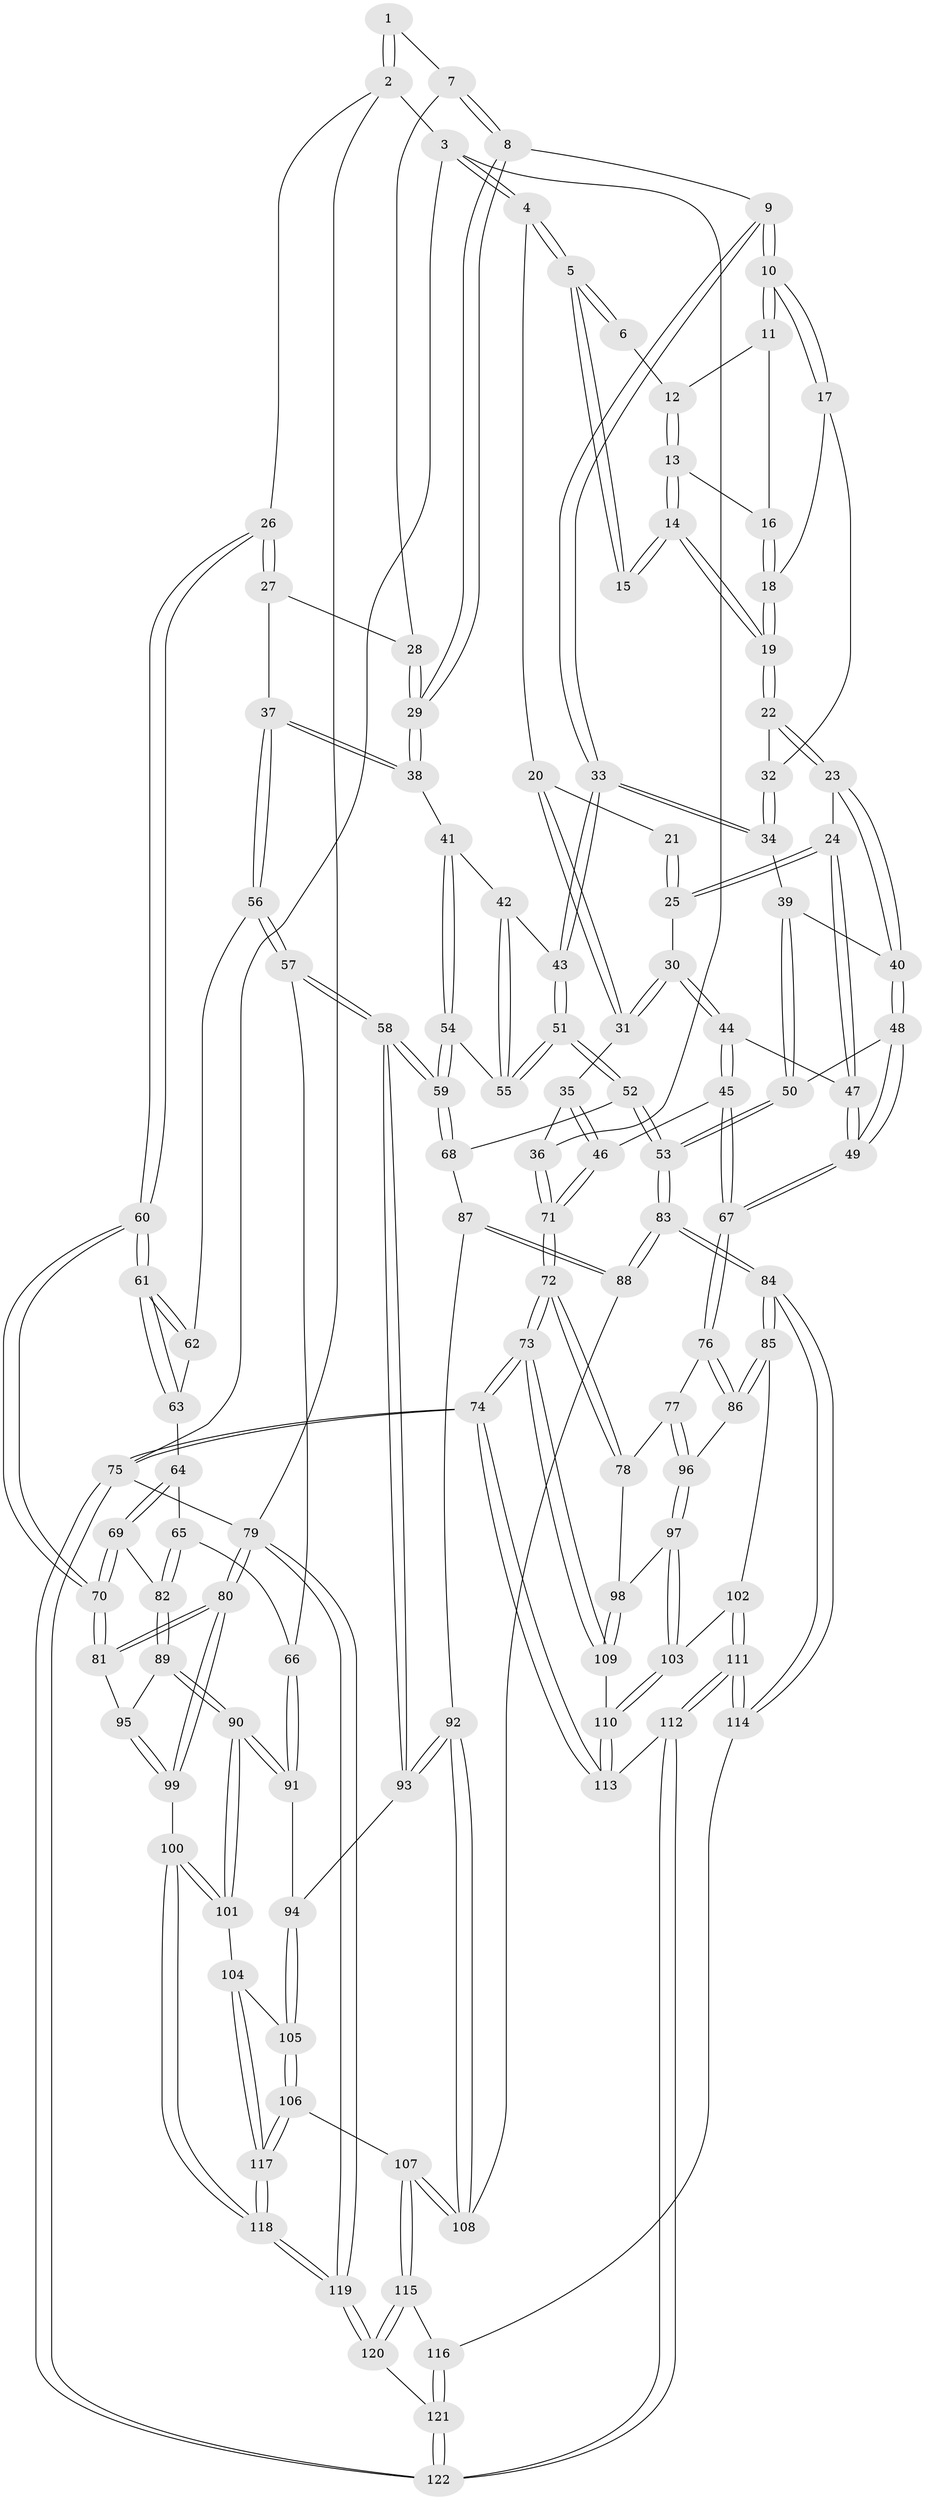 // coarse degree distribution, {4: 0.4594594594594595, 5: 0.3783783783783784, 6: 0.05405405405405406, 3: 0.10810810810810811}
// Generated by graph-tools (version 1.1) at 2025/24/03/03/25 07:24:35]
// undirected, 122 vertices, 302 edges
graph export_dot {
graph [start="1"]
  node [color=gray90,style=filled];
  1 [pos="+0.6730309341183511+0"];
  2 [pos="+1+0"];
  3 [pos="+0+0"];
  4 [pos="+0+0"];
  5 [pos="+0.04164245309212308+0"];
  6 [pos="+0.33736923261977253+0"];
  7 [pos="+0.6304842884463512+0.07543592663656845"];
  8 [pos="+0.6067562954441271+0.13493977508346452"];
  9 [pos="+0.5563676273794734+0.14277984008397873"];
  10 [pos="+0.5143542060188946+0.1335387166957615"];
  11 [pos="+0.41277943227747144+0.02079412688075596"];
  12 [pos="+0.36864497275587654+0"];
  13 [pos="+0.2973737850687736+0.10056412811698062"];
  14 [pos="+0.25979957967761425+0.142831497503606"];
  15 [pos="+0.23414224953040477+0.12128867475880843"];
  16 [pos="+0.3657725571175083+0.08792181788216018"];
  17 [pos="+0.473870646975632+0.14897821335228295"];
  18 [pos="+0.3787463648793487+0.13413916701535816"];
  19 [pos="+0.2720242703281454+0.1744685204368589"];
  20 [pos="+0.08278669819872743+0.15349457640029235"];
  21 [pos="+0.15474840993775218+0.14305888704985698"];
  22 [pos="+0.27281711825176613+0.18785067888311702"];
  23 [pos="+0.2606496883335312+0.232762724841913"];
  24 [pos="+0.21893129488163837+0.24926282786251996"];
  25 [pos="+0.17581316498072072+0.2454359184302221"];
  26 [pos="+1+0"];
  27 [pos="+1+0.06356026619618224"];
  28 [pos="+0.8474917638932402+0.07981574931857864"];
  29 [pos="+0.662927204394743+0.210675464999472"];
  30 [pos="+0.09285432941765213+0.2445205097792354"];
  31 [pos="+0.0876793674482476+0.24125202801533072"];
  32 [pos="+0.40753751578511827+0.2074280929176192"];
  33 [pos="+0.45690704493059836+0.3333474495251717"];
  34 [pos="+0.39835093911220765+0.2956195120251128"];
  35 [pos="+0.06309142101316409+0.2509237890235681"];
  36 [pos="+0+0.22286536280566116"];
  37 [pos="+0.7735947580245749+0.28241281983028793"];
  38 [pos="+0.6859107311400188+0.24619705928329452"];
  39 [pos="+0.36402993860104305+0.296103097748198"];
  40 [pos="+0.2674544841481938+0.24235769216483216"];
  41 [pos="+0.6772192572694827+0.2576645995118889"];
  42 [pos="+0.6116247080871181+0.3003745132147148"];
  43 [pos="+0.46104225638058494+0.34467012920618634"];
  44 [pos="+0.10865544660563033+0.308291513437448"];
  45 [pos="+0.008137084345255792+0.4427467470019234"];
  46 [pos="+0+0.4359784923794845"];
  47 [pos="+0.1701575182321818+0.3795039257157978"];
  48 [pos="+0.27581471987826794+0.45915861818734427"];
  49 [pos="+0.1856479576583507+0.47026709243725084"];
  50 [pos="+0.2846456163814531+0.4609783211724325"];
  51 [pos="+0.46665946509429646+0.42989847909564327"];
  52 [pos="+0.45139146456289747+0.46533089746410805"];
  53 [pos="+0.37717881895990996+0.5036300431182351"];
  54 [pos="+0.6247329769766763+0.4102437647169586"];
  55 [pos="+0.5333812141970354+0.40931798875344316"];
  56 [pos="+0.7882609096285786+0.31133828112028433"];
  57 [pos="+0.7202369202464683+0.49938103043879134"];
  58 [pos="+0.6876495933631741+0.5115039625465102"];
  59 [pos="+0.6776899616965063+0.5057199952400636"];
  60 [pos="+1+0.3329407132760643"];
  61 [pos="+1+0.33932679395700577"];
  62 [pos="+0.791713917594542+0.3135058997794541"];
  63 [pos="+0.8762092555678134+0.42275141915189735"];
  64 [pos="+0.8763758879347171+0.42543219477185634"];
  65 [pos="+0.862536128940201+0.510904924573898"];
  66 [pos="+0.7764871163876353+0.5220355069867719"];
  67 [pos="+0.13905736340873184+0.5016256633141354"];
  68 [pos="+0.5112635226011795+0.5047837473562444"];
  69 [pos="+1+0.5079285466538827"];
  70 [pos="+1+0.4973451456212618"];
  71 [pos="+0+0.43660505577589237"];
  72 [pos="+0+0.6311347406209513"];
  73 [pos="+0+0.8142134636323585"];
  74 [pos="+0+0.8523103245169021"];
  75 [pos="+0+1"];
  76 [pos="+0.13897802040036128+0.5025174694022287"];
  77 [pos="+0.07878805362647488+0.6019970853485256"];
  78 [pos="+0+0.6287129448937904"];
  79 [pos="+1+1"];
  80 [pos="+1+0.8312866072348286"];
  81 [pos="+1+0.545102128978401"];
  82 [pos="+0.8932784467784828+0.5360483833262352"];
  83 [pos="+0.37366299237662004+0.7434222911544249"];
  84 [pos="+0.3666139077938536+0.7494601691982669"];
  85 [pos="+0.2934242734255949+0.7365060263383673"];
  86 [pos="+0.2245314672961088+0.6684772076914032"];
  87 [pos="+0.5251127863114589+0.5408259674849027"];
  88 [pos="+0.46570325976734556+0.7390186090262945"];
  89 [pos="+0.8890435344497779+0.6402131524610087"];
  90 [pos="+0.8360600692128722+0.681341613706142"];
  91 [pos="+0.8119464557327478+0.6692011736825928"];
  92 [pos="+0.6157416419853545+0.6678520937815148"];
  93 [pos="+0.6531563842137659+0.6489795742463521"];
  94 [pos="+0.6996764266780537+0.6696034522320242"];
  95 [pos="+0.950143233085568+0.6497572072199815"];
  96 [pos="+0.09313469911049552+0.6858793545959964"];
  97 [pos="+0.07946926424011548+0.7318978052015555"];
  98 [pos="+0.05184588445728123+0.7385671858627283"];
  99 [pos="+0.9896964767298949+0.8119826292643944"];
  100 [pos="+0.8668791025297028+0.8399234807762355"];
  101 [pos="+0.8602100271000964+0.8324936213037437"];
  102 [pos="+0.191024273776677+0.7783188807135771"];
  103 [pos="+0.1334287126761244+0.7748873609242103"];
  104 [pos="+0.749559259895099+0.8146589845227863"];
  105 [pos="+0.7372492929331851+0.8110207342005327"];
  106 [pos="+0.6368020843728934+0.8317488063352724"];
  107 [pos="+0.5985809307971498+0.8218470933991078"];
  108 [pos="+0.5453348315926344+0.7440307796239684"];
  109 [pos="+0+0.8100977625533309"];
  110 [pos="+0.07187022791179012+0.8836963513388556"];
  111 [pos="+0.15826054353534183+0.9470914883366343"];
  112 [pos="+0.13523165264332734+0.9813662043716522"];
  113 [pos="+0.118880890496684+0.9577449235565237"];
  114 [pos="+0.3631858300832307+0.8030261546280701"];
  115 [pos="+0.5421244581772556+1"];
  116 [pos="+0.37231186958814017+0.8516313876618636"];
  117 [pos="+0.6990813772602106+0.940191403238809"];
  118 [pos="+0.8047450546946383+1"];
  119 [pos="+0.8034392138704324+1"];
  120 [pos="+0.5952497886808896+1"];
  121 [pos="+0.23630166650494291+1"];
  122 [pos="+0.150498057518699+1"];
  1 -- 2;
  1 -- 2;
  1 -- 7;
  2 -- 3;
  2 -- 26;
  2 -- 79;
  3 -- 4;
  3 -- 4;
  3 -- 36;
  3 -- 75;
  4 -- 5;
  4 -- 5;
  4 -- 20;
  5 -- 6;
  5 -- 6;
  5 -- 15;
  5 -- 15;
  6 -- 12;
  7 -- 8;
  7 -- 8;
  7 -- 28;
  8 -- 9;
  8 -- 29;
  8 -- 29;
  9 -- 10;
  9 -- 10;
  9 -- 33;
  9 -- 33;
  10 -- 11;
  10 -- 11;
  10 -- 17;
  10 -- 17;
  11 -- 12;
  11 -- 16;
  12 -- 13;
  12 -- 13;
  13 -- 14;
  13 -- 14;
  13 -- 16;
  14 -- 15;
  14 -- 15;
  14 -- 19;
  14 -- 19;
  16 -- 18;
  16 -- 18;
  17 -- 18;
  17 -- 32;
  18 -- 19;
  18 -- 19;
  19 -- 22;
  19 -- 22;
  20 -- 21;
  20 -- 31;
  20 -- 31;
  21 -- 25;
  21 -- 25;
  22 -- 23;
  22 -- 23;
  22 -- 32;
  23 -- 24;
  23 -- 40;
  23 -- 40;
  24 -- 25;
  24 -- 25;
  24 -- 47;
  24 -- 47;
  25 -- 30;
  26 -- 27;
  26 -- 27;
  26 -- 60;
  26 -- 60;
  27 -- 28;
  27 -- 37;
  28 -- 29;
  28 -- 29;
  29 -- 38;
  29 -- 38;
  30 -- 31;
  30 -- 31;
  30 -- 44;
  30 -- 44;
  31 -- 35;
  32 -- 34;
  32 -- 34;
  33 -- 34;
  33 -- 34;
  33 -- 43;
  33 -- 43;
  34 -- 39;
  35 -- 36;
  35 -- 46;
  35 -- 46;
  36 -- 71;
  36 -- 71;
  37 -- 38;
  37 -- 38;
  37 -- 56;
  37 -- 56;
  38 -- 41;
  39 -- 40;
  39 -- 50;
  39 -- 50;
  40 -- 48;
  40 -- 48;
  41 -- 42;
  41 -- 54;
  41 -- 54;
  42 -- 43;
  42 -- 55;
  42 -- 55;
  43 -- 51;
  43 -- 51;
  44 -- 45;
  44 -- 45;
  44 -- 47;
  45 -- 46;
  45 -- 67;
  45 -- 67;
  46 -- 71;
  46 -- 71;
  47 -- 49;
  47 -- 49;
  48 -- 49;
  48 -- 49;
  48 -- 50;
  49 -- 67;
  49 -- 67;
  50 -- 53;
  50 -- 53;
  51 -- 52;
  51 -- 52;
  51 -- 55;
  51 -- 55;
  52 -- 53;
  52 -- 53;
  52 -- 68;
  53 -- 83;
  53 -- 83;
  54 -- 55;
  54 -- 59;
  54 -- 59;
  56 -- 57;
  56 -- 57;
  56 -- 62;
  57 -- 58;
  57 -- 58;
  57 -- 66;
  58 -- 59;
  58 -- 59;
  58 -- 93;
  58 -- 93;
  59 -- 68;
  59 -- 68;
  60 -- 61;
  60 -- 61;
  60 -- 70;
  60 -- 70;
  61 -- 62;
  61 -- 62;
  61 -- 63;
  61 -- 63;
  62 -- 63;
  63 -- 64;
  64 -- 65;
  64 -- 69;
  64 -- 69;
  65 -- 66;
  65 -- 82;
  65 -- 82;
  66 -- 91;
  66 -- 91;
  67 -- 76;
  67 -- 76;
  68 -- 87;
  69 -- 70;
  69 -- 70;
  69 -- 82;
  70 -- 81;
  70 -- 81;
  71 -- 72;
  71 -- 72;
  72 -- 73;
  72 -- 73;
  72 -- 78;
  72 -- 78;
  73 -- 74;
  73 -- 74;
  73 -- 109;
  73 -- 109;
  74 -- 75;
  74 -- 75;
  74 -- 113;
  74 -- 113;
  75 -- 122;
  75 -- 122;
  75 -- 79;
  76 -- 77;
  76 -- 86;
  76 -- 86;
  77 -- 78;
  77 -- 96;
  77 -- 96;
  78 -- 98;
  79 -- 80;
  79 -- 80;
  79 -- 119;
  79 -- 119;
  80 -- 81;
  80 -- 81;
  80 -- 99;
  80 -- 99;
  81 -- 95;
  82 -- 89;
  82 -- 89;
  83 -- 84;
  83 -- 84;
  83 -- 88;
  83 -- 88;
  84 -- 85;
  84 -- 85;
  84 -- 114;
  84 -- 114;
  85 -- 86;
  85 -- 86;
  85 -- 102;
  86 -- 96;
  87 -- 88;
  87 -- 88;
  87 -- 92;
  88 -- 108;
  89 -- 90;
  89 -- 90;
  89 -- 95;
  90 -- 91;
  90 -- 91;
  90 -- 101;
  90 -- 101;
  91 -- 94;
  92 -- 93;
  92 -- 93;
  92 -- 108;
  92 -- 108;
  93 -- 94;
  94 -- 105;
  94 -- 105;
  95 -- 99;
  95 -- 99;
  96 -- 97;
  96 -- 97;
  97 -- 98;
  97 -- 103;
  97 -- 103;
  98 -- 109;
  98 -- 109;
  99 -- 100;
  100 -- 101;
  100 -- 101;
  100 -- 118;
  100 -- 118;
  101 -- 104;
  102 -- 103;
  102 -- 111;
  102 -- 111;
  103 -- 110;
  103 -- 110;
  104 -- 105;
  104 -- 117;
  104 -- 117;
  105 -- 106;
  105 -- 106;
  106 -- 107;
  106 -- 117;
  106 -- 117;
  107 -- 108;
  107 -- 108;
  107 -- 115;
  107 -- 115;
  109 -- 110;
  110 -- 113;
  110 -- 113;
  111 -- 112;
  111 -- 112;
  111 -- 114;
  111 -- 114;
  112 -- 113;
  112 -- 122;
  112 -- 122;
  114 -- 116;
  115 -- 116;
  115 -- 120;
  115 -- 120;
  116 -- 121;
  116 -- 121;
  117 -- 118;
  117 -- 118;
  118 -- 119;
  118 -- 119;
  119 -- 120;
  119 -- 120;
  120 -- 121;
  121 -- 122;
  121 -- 122;
}
